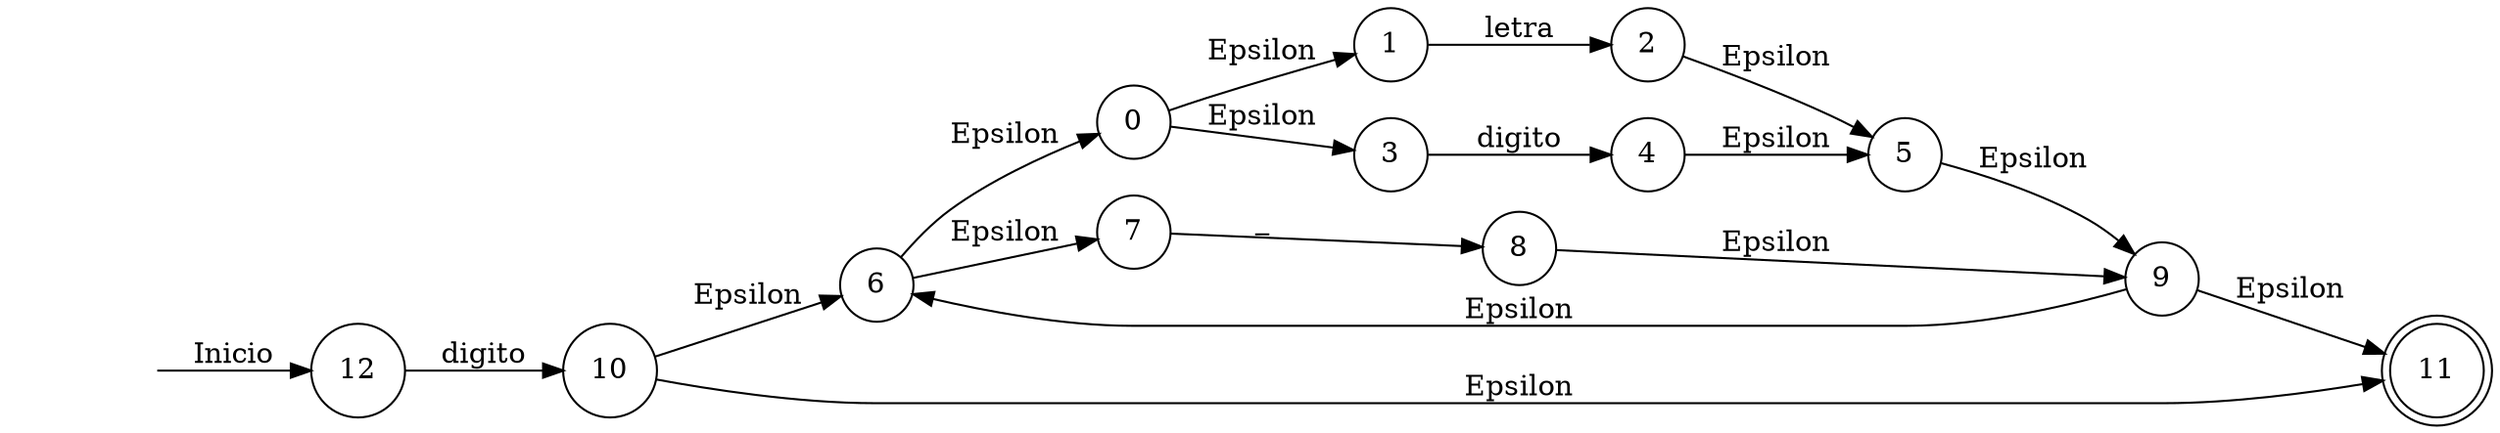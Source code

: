 digraph G{
rankdir = LR;
Inicio[style=invis];
0[shape=circle];
1[shape=circle];
2[shape=circle];
3[shape=circle];
4[shape=circle];
5[shape=circle];
0->1 [label="Epsilon"];
1->2 [label="letra"];
0->3 [label="Epsilon"];
3->4 [label="digito"];
2->5 [label="Epsilon"];
4->5 [label="Epsilon"];
6[shape=circle];
7[shape=circle];
8[shape=circle];
9[shape=circle];
6->7 [label="Epsilon"];
7->8 [label="_"];
8->9 [label="Epsilon"];
6->0 [label="Epsilon"];
5->9 [label="Epsilon"];
10[shape=circle];
11[shape=circle];
10->6 [label="Epsilon"];
9->11 [label="Epsilon"];
9->6 [label="Epsilon"];
10->11 [label="Epsilon"];
12[shape=circle];
12->10 [label="digito"];
Inicio->12 [label="Inicio"];
11 [shape=doublecircle];
}
